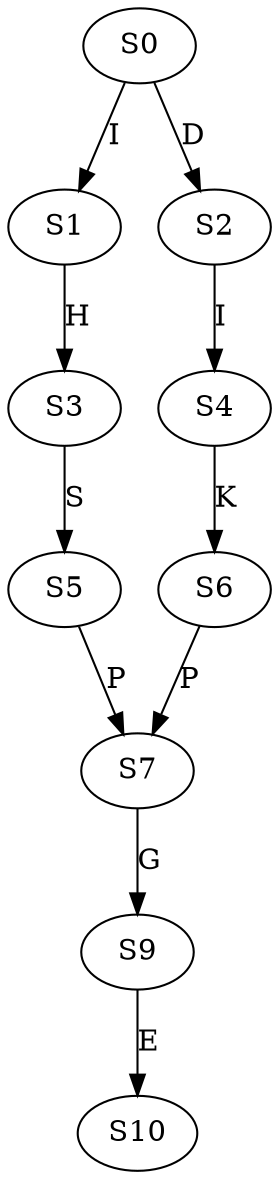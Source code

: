 strict digraph  {
	S0 -> S1 [ label = I ];
	S0 -> S2 [ label = D ];
	S1 -> S3 [ label = H ];
	S2 -> S4 [ label = I ];
	S3 -> S5 [ label = S ];
	S4 -> S6 [ label = K ];
	S5 -> S7 [ label = P ];
	S6 -> S7 [ label = P ];
	S7 -> S9 [ label = G ];
	S9 -> S10 [ label = E ];
}
